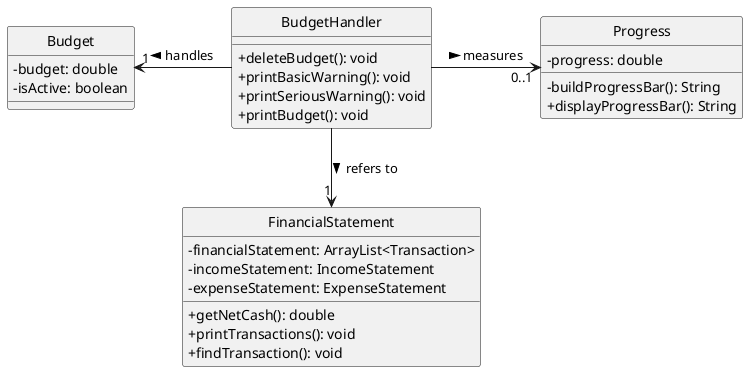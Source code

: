 @startuml

skinparam Style strictuml
skinparam classAttributeIconSize 0

class           BudgetHandler
class           Budget
class           Progress
class           FinancialStatement
BudgetHandler -l-> "1" Budget : handles >
BudgetHandler -r-> "0..1" Progress : measures >
BudgetHandler --> "1" FinancialStatement : refers to >

class BudgetHandler {
    +deleteBudget(): void
    +printBasicWarning(): void
    +printSeriousWarning(): void
    +printBudget(): void
}

class Budget {
    -budget: double
    -isActive: boolean
}

class Progress {
    -progress: double
    -buildProgressBar(): String
    +displayProgressBar(): String
}

class FinancialStatement {
    -financialStatement: ArrayList<Transaction>
    -incomeStatement: IncomeStatement
    -expenseStatement: ExpenseStatement
    +getNetCash(): double
    +printTransactions(): void
    +findTransaction(): void
}
@enduml
